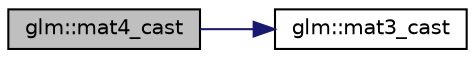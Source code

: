 digraph "glm::mat4_cast"
{
  edge [fontname="Helvetica",fontsize="10",labelfontname="Helvetica",labelfontsize="10"];
  node [fontname="Helvetica",fontsize="10",shape=record];
  rankdir="LR";
  Node1 [label="glm::mat4_cast",height=0.2,width=0.4,color="black", fillcolor="grey75", style="filled", fontcolor="black"];
  Node1 -> Node2 [color="midnightblue",fontsize="10",style="solid",fontname="Helvetica"];
  Node2 [label="glm::mat3_cast",height=0.2,width=0.4,color="black", fillcolor="white", style="filled",URL="$group__gtc__quaternion.html#gae04ce320008c9bec0037b4ba21853cb5"];
}
